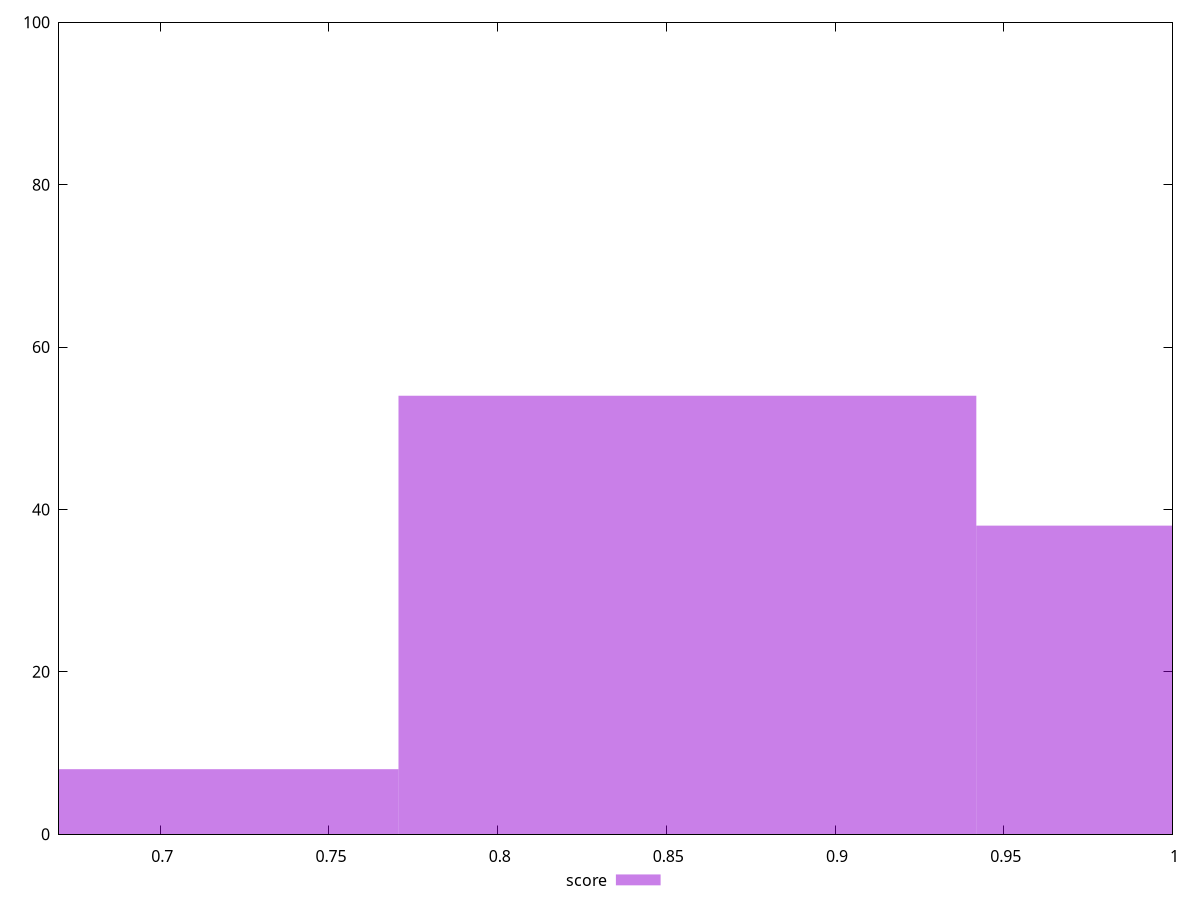 reset

$score <<EOF
0.684989867885173 8
1.0274848018277596 38
0.8562373348564662 54
EOF

set key outside below
set boxwidth 0.17124746697129326
set xrange [0.67:1]
set yrange [0:100]
set trange [0:100]
set style fill transparent solid 0.5 noborder
set terminal svg size 640, 490 enhanced background rgb 'white'
set output "report_00019_2021-02-10T18-14-37.922Z//uses-http2/samples/pages+cached+noadtech/score/histogram.svg"

plot $score title "score" with boxes

reset
